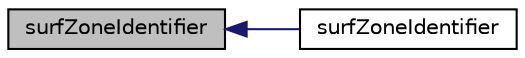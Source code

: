 digraph "surfZoneIdentifier"
{
  bgcolor="transparent";
  edge [fontname="Helvetica",fontsize="10",labelfontname="Helvetica",labelfontsize="10"];
  node [fontname="Helvetica",fontsize="10",shape=record];
  rankdir="LR";
  Node1 [label="surfZoneIdentifier",height=0.2,width=0.4,color="black", fillcolor="grey75", style="filled", fontcolor="black"];
  Node1 -> Node2 [dir="back",color="midnightblue",fontsize="10",style="solid",fontname="Helvetica"];
  Node2 [label="surfZoneIdentifier",height=0.2,width=0.4,color="black",URL="$a02510.html#a021e4cedd00ee4a0964caba12796645e",tooltip="Construct from components. "];
}
